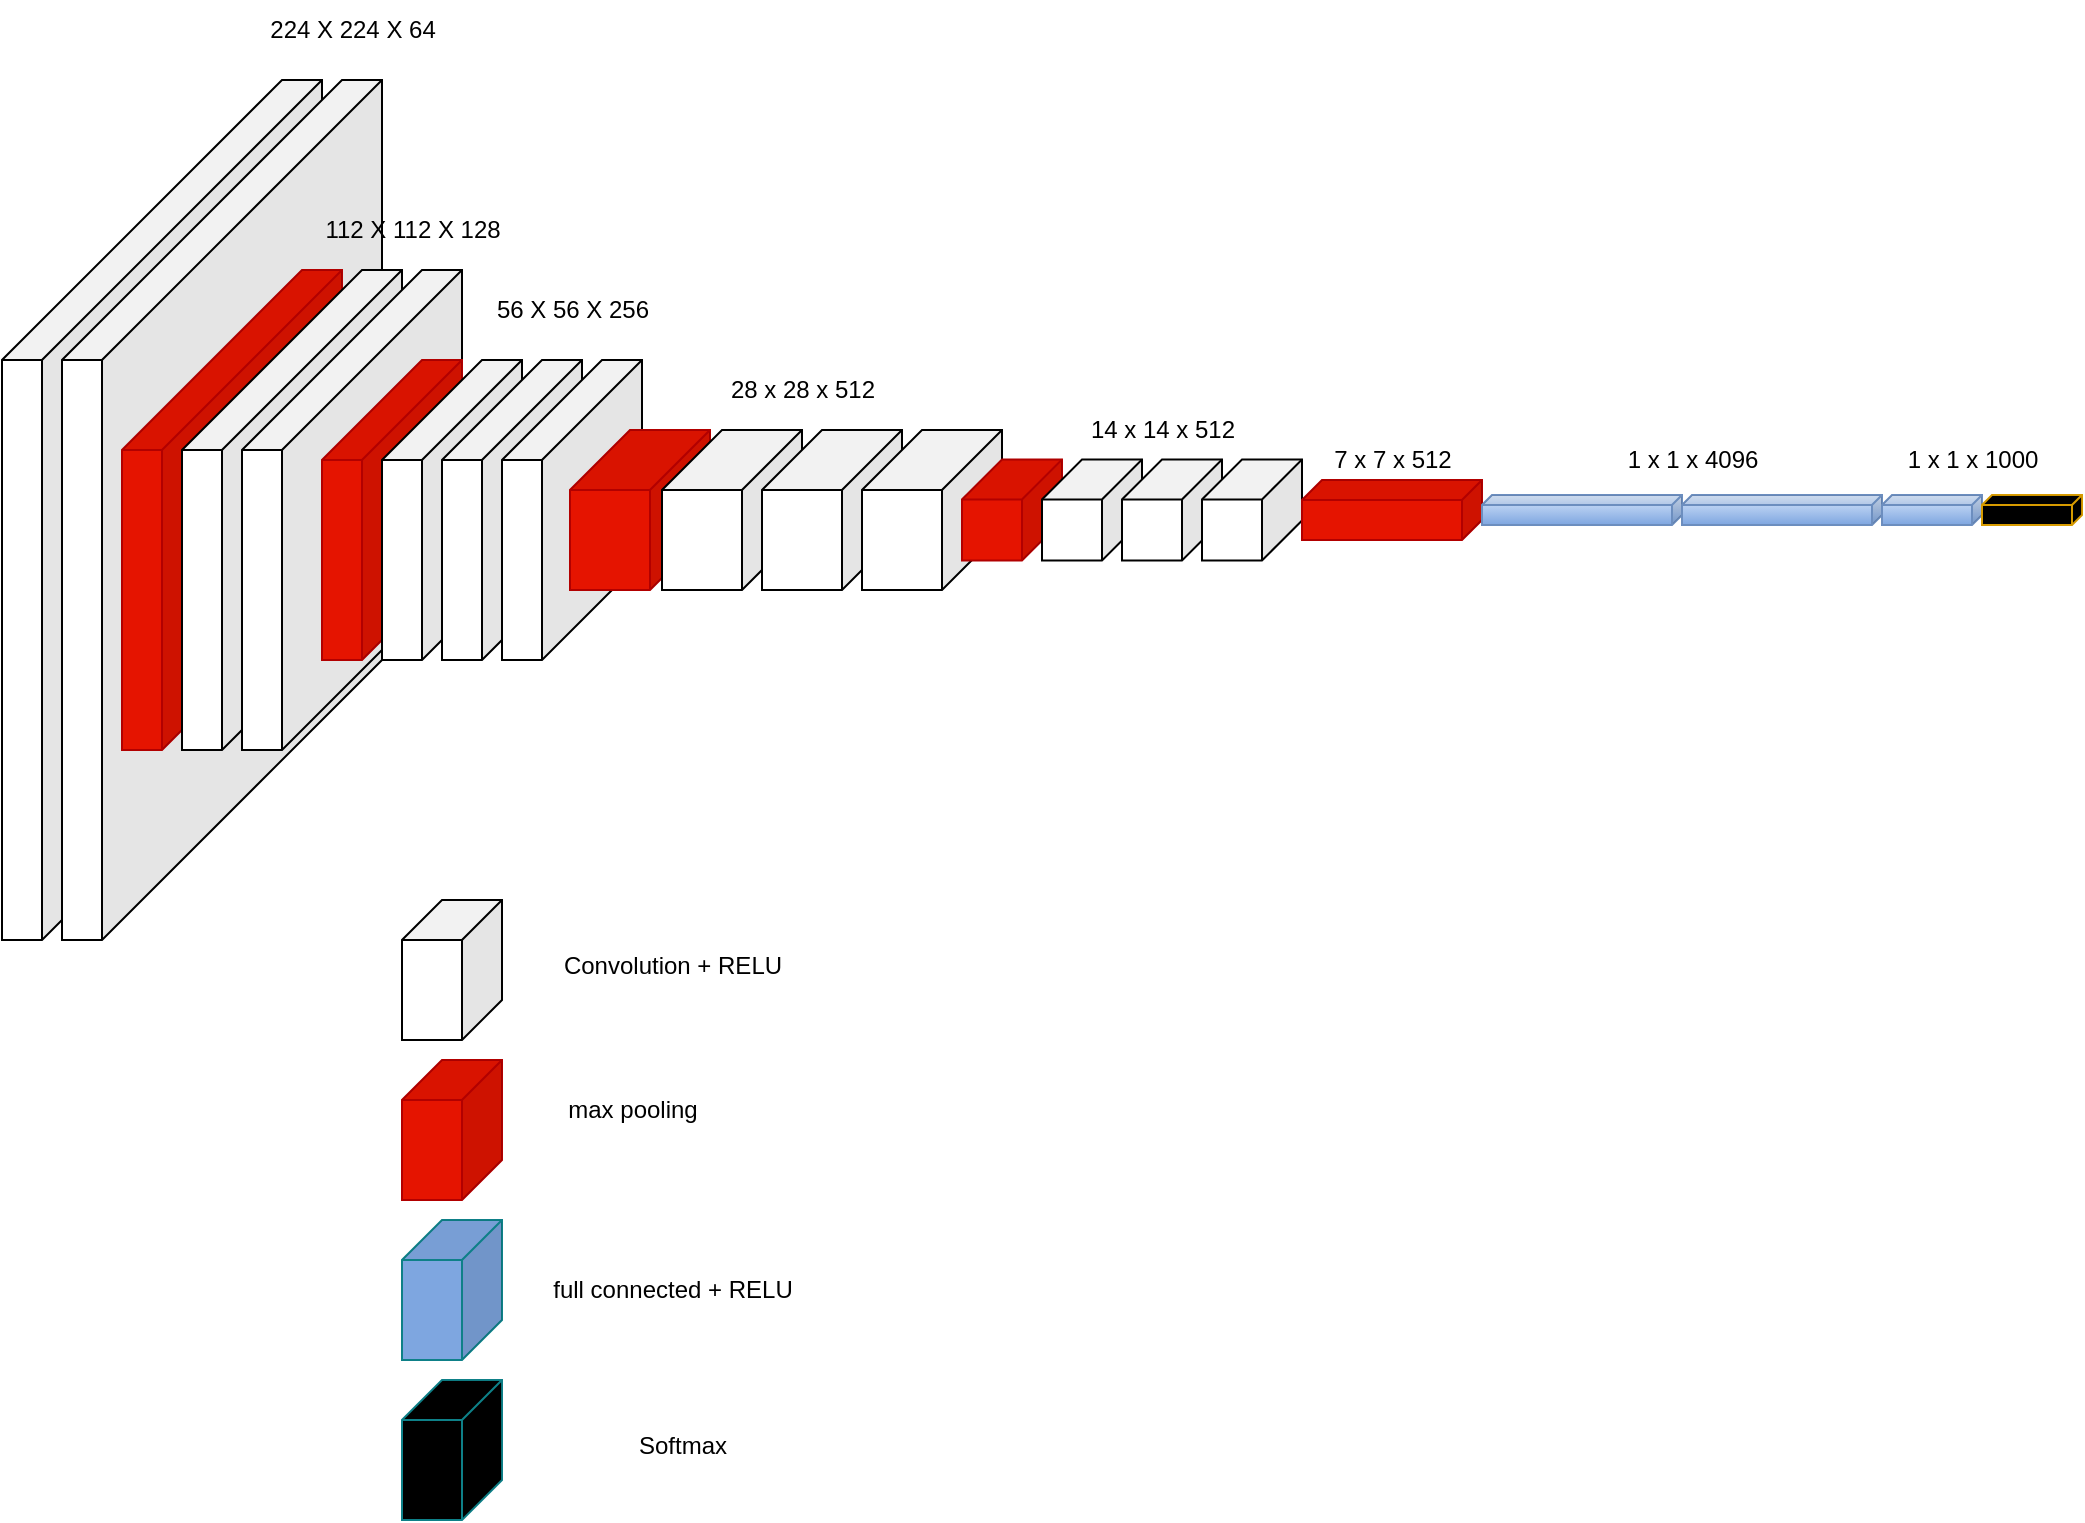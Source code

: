 <mxfile version="26.2.14">
  <diagram name="Sayfa -1" id="htMOKaCBTCwlKZ45ToyJ">
    <mxGraphModel dx="1162" dy="1790" grid="1" gridSize="10" guides="1" tooltips="1" connect="1" arrows="1" fold="1" page="1" pageScale="1" pageWidth="827" pageHeight="1169" math="0" shadow="0">
      <root>
        <mxCell id="0" />
        <mxCell id="1" parent="0" />
        <mxCell id="7FUl8SxeNgQ8QP_qilQW-3" value="" style="shape=cube;whiteSpace=wrap;html=1;boundedLbl=1;backgroundOutline=1;darkOpacity=0.05;darkOpacity2=0.1;flipH=1;size=140;" vertex="1" parent="1">
          <mxGeometry x="60" y="30" width="160" height="430" as="geometry" />
        </mxCell>
        <mxCell id="7FUl8SxeNgQ8QP_qilQW-4" value="" style="shape=cube;whiteSpace=wrap;html=1;boundedLbl=1;backgroundOutline=1;darkOpacity=0.05;darkOpacity2=0.1;flipH=1;size=140;" vertex="1" parent="1">
          <mxGeometry x="90" y="30" width="160" height="430" as="geometry" />
        </mxCell>
        <mxCell id="7FUl8SxeNgQ8QP_qilQW-5" value="" style="shape=cube;whiteSpace=wrap;html=1;boundedLbl=1;backgroundOutline=1;darkOpacity=0.05;darkOpacity2=0.1;flipH=1;size=90;fillColor=light-dark(#E51400,#FF0000);strokeColor=#B20000;fontColor=#ffffff;" vertex="1" parent="1">
          <mxGeometry x="120" y="125" width="110" height="240" as="geometry" />
        </mxCell>
        <mxCell id="7FUl8SxeNgQ8QP_qilQW-6" value="" style="shape=cube;whiteSpace=wrap;html=1;boundedLbl=1;backgroundOutline=1;darkOpacity=0.05;darkOpacity2=0.1;flipH=1;size=90;" vertex="1" parent="1">
          <mxGeometry x="150" y="125" width="110" height="240" as="geometry" />
        </mxCell>
        <mxCell id="7FUl8SxeNgQ8QP_qilQW-7" value="" style="shape=cube;whiteSpace=wrap;html=1;boundedLbl=1;backgroundOutline=1;darkOpacity=0.05;darkOpacity2=0.1;flipH=1;size=90;" vertex="1" parent="1">
          <mxGeometry x="180" y="125" width="110" height="240" as="geometry" />
        </mxCell>
        <mxCell id="7FUl8SxeNgQ8QP_qilQW-8" value="" style="shape=cube;whiteSpace=wrap;html=1;boundedLbl=1;backgroundOutline=1;darkOpacity=0.05;darkOpacity2=0.1;flipH=1;size=50;fillColor=light-dark(#E51400,#CC0000);fontColor=#ffffff;strokeColor=#B20000;" vertex="1" parent="1">
          <mxGeometry x="220" y="170" width="70" height="150" as="geometry" />
        </mxCell>
        <mxCell id="7FUl8SxeNgQ8QP_qilQW-9" value="" style="shape=cube;whiteSpace=wrap;html=1;boundedLbl=1;backgroundOutline=1;darkOpacity=0.05;darkOpacity2=0.1;flipH=1;size=50;" vertex="1" parent="1">
          <mxGeometry x="250" y="170" width="70" height="150" as="geometry" />
        </mxCell>
        <mxCell id="7FUl8SxeNgQ8QP_qilQW-10" value="" style="shape=cube;whiteSpace=wrap;html=1;boundedLbl=1;backgroundOutline=1;darkOpacity=0.05;darkOpacity2=0.1;flipH=1;size=50;" vertex="1" parent="1">
          <mxGeometry x="280" y="170" width="70" height="150" as="geometry" />
        </mxCell>
        <mxCell id="7FUl8SxeNgQ8QP_qilQW-11" value="" style="shape=cube;whiteSpace=wrap;html=1;boundedLbl=1;backgroundOutline=1;darkOpacity=0.05;darkOpacity2=0.1;flipH=1;size=50;" vertex="1" parent="1">
          <mxGeometry x="310" y="170" width="70" height="150" as="geometry" />
        </mxCell>
        <mxCell id="7FUl8SxeNgQ8QP_qilQW-12" value="" style="shape=cube;whiteSpace=wrap;html=1;boundedLbl=1;backgroundOutline=1;darkOpacity=0.05;darkOpacity2=0.1;flipH=1;size=30;fillColor=light-dark(#E51400,#CC0000);fontColor=#ffffff;strokeColor=#B20000;" vertex="1" parent="1">
          <mxGeometry x="344" y="205" width="70" height="80" as="geometry" />
        </mxCell>
        <mxCell id="7FUl8SxeNgQ8QP_qilQW-13" value="" style="shape=cube;whiteSpace=wrap;html=1;boundedLbl=1;backgroundOutline=1;darkOpacity=0.05;darkOpacity2=0.1;flipH=1;size=30;" vertex="1" parent="1">
          <mxGeometry x="390" y="205" width="70" height="80" as="geometry" />
        </mxCell>
        <mxCell id="7FUl8SxeNgQ8QP_qilQW-14" value="" style="shape=cube;whiteSpace=wrap;html=1;boundedLbl=1;backgroundOutline=1;darkOpacity=0.05;darkOpacity2=0.1;flipH=1;size=30;" vertex="1" parent="1">
          <mxGeometry x="440" y="205" width="70" height="80" as="geometry" />
        </mxCell>
        <mxCell id="7FUl8SxeNgQ8QP_qilQW-15" value="" style="shape=cube;whiteSpace=wrap;html=1;boundedLbl=1;backgroundOutline=1;darkOpacity=0.05;darkOpacity2=0.1;flipH=1;size=30;" vertex="1" parent="1">
          <mxGeometry x="490" y="205" width="70" height="80" as="geometry" />
        </mxCell>
        <mxCell id="7FUl8SxeNgQ8QP_qilQW-16" value="" style="shape=cube;whiteSpace=wrap;html=1;boundedLbl=1;backgroundOutline=1;darkOpacity=0.05;darkOpacity2=0.1;flipH=1;flipV=0;fillColor=light-dark(#E51400,#CC0000);fontColor=#ffffff;strokeColor=#B20000;" vertex="1" parent="1">
          <mxGeometry x="540" y="219.75" width="50" height="50.5" as="geometry" />
        </mxCell>
        <mxCell id="7FUl8SxeNgQ8QP_qilQW-17" value="" style="shape=cube;whiteSpace=wrap;html=1;boundedLbl=1;backgroundOutline=1;darkOpacity=0.05;darkOpacity2=0.1;flipH=1;flipV=0;" vertex="1" parent="1">
          <mxGeometry x="580" y="219.75" width="50" height="50.5" as="geometry" />
        </mxCell>
        <mxCell id="7FUl8SxeNgQ8QP_qilQW-18" value="" style="shape=cube;whiteSpace=wrap;html=1;boundedLbl=1;backgroundOutline=1;darkOpacity=0.05;darkOpacity2=0.1;flipH=1;flipV=0;" vertex="1" parent="1">
          <mxGeometry x="620" y="219.75" width="50" height="50.5" as="geometry" />
        </mxCell>
        <mxCell id="7FUl8SxeNgQ8QP_qilQW-19" value="" style="shape=cube;whiteSpace=wrap;html=1;boundedLbl=1;backgroundOutline=1;darkOpacity=0.05;darkOpacity2=0.1;flipH=1;flipV=0;" vertex="1" parent="1">
          <mxGeometry x="660" y="219.75" width="50" height="50.5" as="geometry" />
        </mxCell>
        <mxCell id="7FUl8SxeNgQ8QP_qilQW-20" value="" style="shape=cube;whiteSpace=wrap;html=1;boundedLbl=1;backgroundOutline=1;darkOpacity=0.05;darkOpacity2=0.1;flipH=1;size=10;fillColor=light-dark(#E51400,#CC0000);fontColor=#ffffff;strokeColor=#B20000;" vertex="1" parent="1">
          <mxGeometry x="710" y="230" width="90" height="30" as="geometry" />
        </mxCell>
        <mxCell id="7FUl8SxeNgQ8QP_qilQW-21" value="" style="shape=cube;whiteSpace=wrap;html=1;boundedLbl=1;backgroundOutline=1;darkOpacity=0.05;darkOpacity2=0.1;flipH=1;size=5;fillColor=#dae8fc;gradientColor=#7ea6e0;strokeColor=#6c8ebf;" vertex="1" parent="1">
          <mxGeometry x="800" y="237.5" width="100" height="15" as="geometry" />
        </mxCell>
        <mxCell id="7FUl8SxeNgQ8QP_qilQW-22" value="" style="shape=cube;whiteSpace=wrap;html=1;boundedLbl=1;backgroundOutline=1;darkOpacity=0.05;darkOpacity2=0.1;flipH=1;size=5;fillColor=#dae8fc;gradientColor=#7ea6e0;strokeColor=#6c8ebf;" vertex="1" parent="1">
          <mxGeometry x="900" y="237.5" width="100" height="15" as="geometry" />
        </mxCell>
        <mxCell id="7FUl8SxeNgQ8QP_qilQW-23" value="" style="shape=cube;whiteSpace=wrap;html=1;boundedLbl=1;backgroundOutline=1;darkOpacity=0.05;darkOpacity2=0.1;flipH=1;size=5;fillColor=#dae8fc;gradientColor=#7ea6e0;strokeColor=#6c8ebf;" vertex="1" parent="1">
          <mxGeometry x="1000" y="237.5" width="50" height="15" as="geometry" />
        </mxCell>
        <mxCell id="7FUl8SxeNgQ8QP_qilQW-25" value="" style="shape=cube;whiteSpace=wrap;html=1;boundedLbl=1;backgroundOutline=1;darkOpacity=0.05;darkOpacity2=0.1;flipH=1;size=5;fillColor=light-dark(#FFCD28,#FFFF33);gradientColor=#ffa500;strokeColor=#d79b00;" vertex="1" parent="1">
          <mxGeometry x="1050" y="237.5" width="50" height="15" as="geometry" />
        </mxCell>
        <mxCell id="7FUl8SxeNgQ8QP_qilQW-26" value="224 X 224 X 64" style="text;html=1;align=center;verticalAlign=middle;resizable=0;points=[];autosize=1;strokeColor=none;fillColor=none;" vertex="1" parent="1">
          <mxGeometry x="180" y="-10" width="110" height="30" as="geometry" />
        </mxCell>
        <mxCell id="7FUl8SxeNgQ8QP_qilQW-27" value="112 X 112 X 128" style="text;html=1;align=center;verticalAlign=middle;resizable=0;points=[];autosize=1;strokeColor=none;fillColor=none;" vertex="1" parent="1">
          <mxGeometry x="210" y="90" width="110" height="30" as="geometry" />
        </mxCell>
        <mxCell id="7FUl8SxeNgQ8QP_qilQW-28" value="56 X 56 X 256" style="text;html=1;align=center;verticalAlign=middle;resizable=0;points=[];autosize=1;strokeColor=none;fillColor=none;" vertex="1" parent="1">
          <mxGeometry x="295" y="130" width="100" height="30" as="geometry" />
        </mxCell>
        <mxCell id="7FUl8SxeNgQ8QP_qilQW-29" value="28 x 28 x 512" style="text;html=1;align=center;verticalAlign=middle;resizable=0;points=[];autosize=1;strokeColor=none;fillColor=none;" vertex="1" parent="1">
          <mxGeometry x="410" y="170" width="100" height="30" as="geometry" />
        </mxCell>
        <mxCell id="7FUl8SxeNgQ8QP_qilQW-31" value="14 x 14 x 512" style="text;html=1;align=center;verticalAlign=middle;resizable=0;points=[];autosize=1;strokeColor=none;fillColor=none;rotation=0;" vertex="1" parent="1">
          <mxGeometry x="590" y="189.75" width="100" height="30" as="geometry" />
        </mxCell>
        <mxCell id="7FUl8SxeNgQ8QP_qilQW-32" value="7 x 7 x 512" style="text;html=1;align=center;verticalAlign=middle;resizable=0;points=[];autosize=1;strokeColor=none;fillColor=none;" vertex="1" parent="1">
          <mxGeometry x="715" y="205" width="80" height="30" as="geometry" />
        </mxCell>
        <mxCell id="7FUl8SxeNgQ8QP_qilQW-33" value="1 x 1 x 4096" style="text;html=1;align=center;verticalAlign=middle;resizable=0;points=[];autosize=1;strokeColor=none;fillColor=none;" vertex="1" parent="1">
          <mxGeometry x="860" y="205" width="90" height="30" as="geometry" />
        </mxCell>
        <mxCell id="7FUl8SxeNgQ8QP_qilQW-34" value="1 x 1 x 1000" style="text;html=1;align=center;verticalAlign=middle;resizable=0;points=[];autosize=1;strokeColor=none;fillColor=none;" vertex="1" parent="1">
          <mxGeometry x="1000" y="205" width="90" height="30" as="geometry" />
        </mxCell>
        <mxCell id="7FUl8SxeNgQ8QP_qilQW-35" value="" style="shape=cube;whiteSpace=wrap;html=1;boundedLbl=1;backgroundOutline=1;darkOpacity=0.05;darkOpacity2=0.1;flipH=1;" vertex="1" parent="1">
          <mxGeometry x="260" y="440" width="50" height="70" as="geometry" />
        </mxCell>
        <mxCell id="7FUl8SxeNgQ8QP_qilQW-36" value="Convolution + RELU" style="text;html=1;align=center;verticalAlign=middle;resizable=0;points=[];autosize=1;strokeColor=none;fillColor=none;" vertex="1" parent="1">
          <mxGeometry x="330" y="458" width="130" height="30" as="geometry" />
        </mxCell>
        <mxCell id="7FUl8SxeNgQ8QP_qilQW-37" value="" style="shape=cube;whiteSpace=wrap;html=1;boundedLbl=1;backgroundOutline=1;darkOpacity=0.05;darkOpacity2=0.1;flipH=1;fillColor=light-dark(#E51400,#CC0000);fontColor=#ffffff;strokeColor=#B20000;" vertex="1" parent="1">
          <mxGeometry x="260" y="520" width="50" height="70" as="geometry" />
        </mxCell>
        <mxCell id="7FUl8SxeNgQ8QP_qilQW-38" value="max pooling" style="text;html=1;align=center;verticalAlign=middle;resizable=0;points=[];autosize=1;strokeColor=none;fillColor=none;" vertex="1" parent="1">
          <mxGeometry x="330" y="530" width="90" height="30" as="geometry" />
        </mxCell>
        <mxCell id="7FUl8SxeNgQ8QP_qilQW-39" value="" style="shape=cube;whiteSpace=wrap;html=1;boundedLbl=1;backgroundOutline=1;darkOpacity=0.05;darkOpacity2=0.1;flipH=1;fillColor=light-dark(#7EA6E0,#1D293B);strokeColor=#0e8088;" vertex="1" parent="1">
          <mxGeometry x="260" y="600" width="50" height="70" as="geometry" />
        </mxCell>
        <mxCell id="7FUl8SxeNgQ8QP_qilQW-40" value="full connected + RELU" style="text;html=1;align=center;verticalAlign=middle;resizable=0;points=[];autosize=1;strokeColor=none;fillColor=none;" vertex="1" parent="1">
          <mxGeometry x="325" y="620" width="140" height="30" as="geometry" />
        </mxCell>
        <mxCell id="7FUl8SxeNgQ8QP_qilQW-41" value="" style="shape=cube;whiteSpace=wrap;html=1;boundedLbl=1;backgroundOutline=1;darkOpacity=0.05;darkOpacity2=0.1;flipH=1;fillColor=light-dark(#FFCD28,#FFFF33);strokeColor=#0e8088;fillStyle=auto;gradientColor=light-dark(#FFA500,#A05300);" vertex="1" parent="1">
          <mxGeometry x="260" y="680" width="50" height="70" as="geometry" />
        </mxCell>
        <mxCell id="7FUl8SxeNgQ8QP_qilQW-42" value="Softmax" style="text;html=1;align=center;verticalAlign=middle;resizable=0;points=[];autosize=1;strokeColor=none;fillColor=none;" vertex="1" parent="1">
          <mxGeometry x="365" y="698" width="70" height="30" as="geometry" />
        </mxCell>
      </root>
    </mxGraphModel>
  </diagram>
</mxfile>
